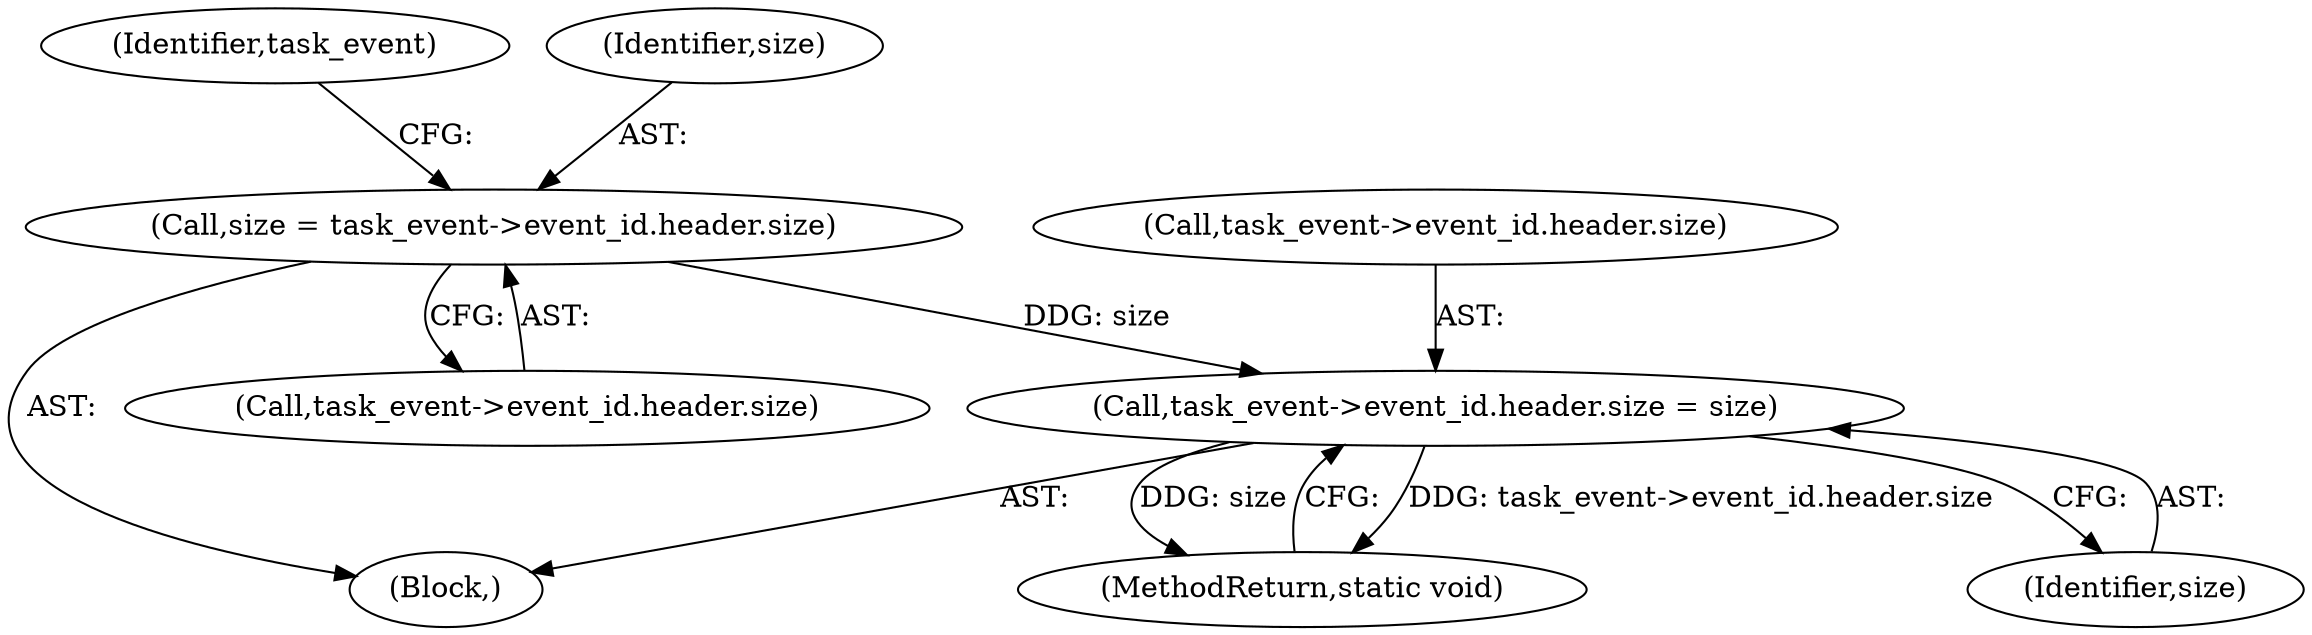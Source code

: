 digraph "0_linux_a8b0ca17b80e92faab46ee7179ba9e99ccb61233_62@pointer" {
"1000202" [label="(Call,task_event->event_id.header.size = size)"];
"1000114" [label="(Call,size = task_event->event_id.header.size)"];
"1000211" [label="(MethodReturn,static void)"];
"1000127" [label="(Identifier,task_event)"];
"1000203" [label="(Call,task_event->event_id.header.size)"];
"1000202" [label="(Call,task_event->event_id.header.size = size)"];
"1000114" [label="(Call,size = task_event->event_id.header.size)"];
"1000115" [label="(Identifier,size)"];
"1000103" [label="(Block,)"];
"1000210" [label="(Identifier,size)"];
"1000116" [label="(Call,task_event->event_id.header.size)"];
"1000202" -> "1000103"  [label="AST: "];
"1000202" -> "1000210"  [label="CFG: "];
"1000203" -> "1000202"  [label="AST: "];
"1000210" -> "1000202"  [label="AST: "];
"1000211" -> "1000202"  [label="CFG: "];
"1000202" -> "1000211"  [label="DDG: task_event->event_id.header.size"];
"1000202" -> "1000211"  [label="DDG: size"];
"1000114" -> "1000202"  [label="DDG: size"];
"1000114" -> "1000103"  [label="AST: "];
"1000114" -> "1000116"  [label="CFG: "];
"1000115" -> "1000114"  [label="AST: "];
"1000116" -> "1000114"  [label="AST: "];
"1000127" -> "1000114"  [label="CFG: "];
}
